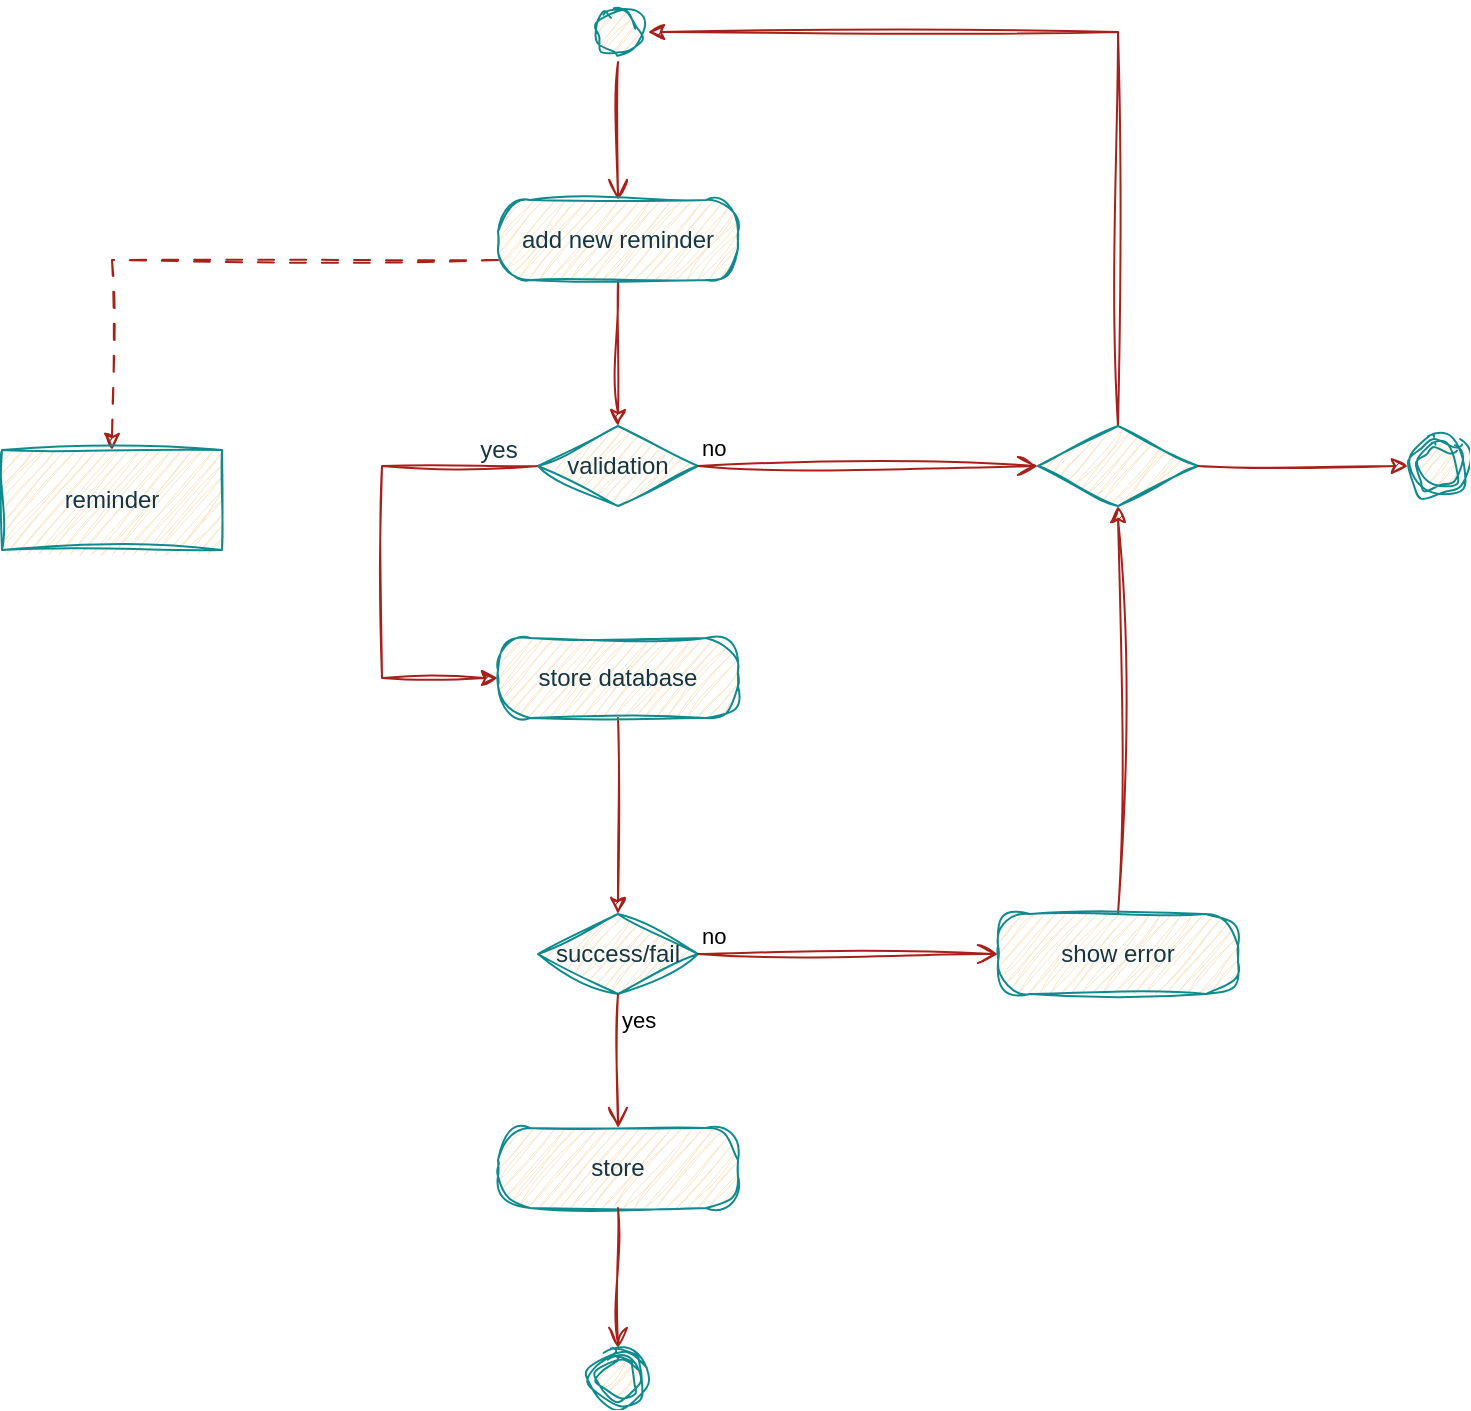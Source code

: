 <mxfile version="27.0.2" pages="2">
  <diagram name="add reminder" id="S51WuNuB3rBp9SWzMotl">
    <mxGraphModel dx="1186" dy="882" grid="0" gridSize="10" guides="1" tooltips="1" connect="1" arrows="1" fold="1" page="1" pageScale="1" pageWidth="850" pageHeight="1100" math="0" shadow="0">
      <root>
        <mxCell id="0" />
        <mxCell id="1" parent="0" />
        <mxCell id="h0wgKXjKfiH63UE4TRPY-8" value="" style="ellipse;html=1;shape=startState;fillColor=#FAE5C7;strokeColor=#0F8B8D;labelBackgroundColor=none;fontColor=#143642;sketch=1;curveFitting=1;jiggle=2;" vertex="1" parent="1">
          <mxGeometry x="373" y="32" width="30" height="30" as="geometry" />
        </mxCell>
        <mxCell id="h0wgKXjKfiH63UE4TRPY-9" value="" style="edgeStyle=orthogonalEdgeStyle;html=1;verticalAlign=bottom;endArrow=open;endSize=8;strokeColor=#A8201A;rounded=0;entryX=0.5;entryY=0;entryDx=0;entryDy=0;labelBackgroundColor=none;fontColor=default;sketch=1;curveFitting=1;jiggle=2;" edge="1" parent="1" source="h0wgKXjKfiH63UE4TRPY-8" target="h0wgKXjKfiH63UE4TRPY-12">
          <mxGeometry relative="1" as="geometry">
            <mxPoint x="388" y="122" as="targetPoint" />
          </mxGeometry>
        </mxCell>
        <mxCell id="h0wgKXjKfiH63UE4TRPY-10" style="edgeStyle=orthogonalEdgeStyle;rounded=0;orthogonalLoop=1;jettySize=auto;html=1;exitX=0;exitY=0.75;exitDx=0;exitDy=0;strokeColor=#A8201A;fontColor=default;fillColor=#FAE5C7;dashed=1;dashPattern=8 8;labelBackgroundColor=none;entryX=0.5;entryY=0;entryDx=0;entryDy=0;sketch=1;curveFitting=1;jiggle=2;" edge="1" parent="1" source="h0wgKXjKfiH63UE4TRPY-12" target="h0wgKXjKfiH63UE4TRPY-16">
          <mxGeometry relative="1" as="geometry">
            <mxPoint x="163" y="248" as="targetPoint" />
          </mxGeometry>
        </mxCell>
        <mxCell id="h0wgKXjKfiH63UE4TRPY-11" style="edgeStyle=orthogonalEdgeStyle;rounded=0;orthogonalLoop=1;jettySize=auto;html=1;exitX=0.5;exitY=1;exitDx=0;exitDy=0;entryX=0.5;entryY=0;entryDx=0;entryDy=0;strokeColor=#A8201A;fontColor=default;fillColor=#FAE5C7;labelBackgroundColor=none;sketch=1;curveFitting=1;jiggle=2;" edge="1" parent="1" source="h0wgKXjKfiH63UE4TRPY-12" target="h0wgKXjKfiH63UE4TRPY-14">
          <mxGeometry relative="1" as="geometry" />
        </mxCell>
        <mxCell id="h0wgKXjKfiH63UE4TRPY-12" value="add new reminder" style="rounded=1;whiteSpace=wrap;html=1;arcSize=40;fontColor=#143642;fillColor=#FAE5C7;strokeColor=#0F8B8D;labelBackgroundColor=none;sketch=1;curveFitting=1;jiggle=2;" vertex="1" parent="1">
          <mxGeometry x="328" y="131" width="120" height="40" as="geometry" />
        </mxCell>
        <mxCell id="h0wgKXjKfiH63UE4TRPY-13" style="edgeStyle=orthogonalEdgeStyle;rounded=0;orthogonalLoop=1;jettySize=auto;html=1;exitX=0;exitY=0.5;exitDx=0;exitDy=0;entryX=0;entryY=0.5;entryDx=0;entryDy=0;strokeColor=#A8201A;fontColor=default;fillColor=#FAE5C7;labelBackgroundColor=none;sketch=1;curveFitting=1;jiggle=2;" edge="1" parent="1" source="h0wgKXjKfiH63UE4TRPY-14" target="h0wgKXjKfiH63UE4TRPY-20">
          <mxGeometry relative="1" as="geometry">
            <Array as="points">
              <mxPoint x="270" y="264" />
              <mxPoint x="270" y="370" />
            </Array>
          </mxGeometry>
        </mxCell>
        <mxCell id="h0wgKXjKfiH63UE4TRPY-14" value="validation" style="rhombus;whiteSpace=wrap;html=1;fontColor=#143642;fillColor=#FAE5C7;strokeColor=#0F8B8D;labelBackgroundColor=none;sketch=1;curveFitting=1;jiggle=2;" vertex="1" parent="1">
          <mxGeometry x="348" y="244" width="80" height="40" as="geometry" />
        </mxCell>
        <mxCell id="h0wgKXjKfiH63UE4TRPY-15" value="no" style="edgeStyle=orthogonalEdgeStyle;html=1;align=left;verticalAlign=bottom;endArrow=open;endSize=8;strokeColor=#A8201A;rounded=0;fontColor=default;fillColor=#FAE5C7;labelBackgroundColor=none;sketch=1;curveFitting=1;jiggle=2;" edge="1" parent="1" source="h0wgKXjKfiH63UE4TRPY-14" target="h0wgKXjKfiH63UE4TRPY-18">
          <mxGeometry x="-1" relative="1" as="geometry">
            <mxPoint x="478" y="440" as="targetPoint" />
          </mxGeometry>
        </mxCell>
        <mxCell id="h0wgKXjKfiH63UE4TRPY-16" value="reminder" style="html=1;whiteSpace=wrap;strokeColor=#0F8B8D;fontColor=#143642;fillColor=#FAE5C7;labelBackgroundColor=none;sketch=1;curveFitting=1;jiggle=2;" vertex="1" parent="1">
          <mxGeometry x="80" y="256" width="110" height="50" as="geometry" />
        </mxCell>
        <mxCell id="h0wgKXjKfiH63UE4TRPY-17" style="edgeStyle=orthogonalEdgeStyle;rounded=0;orthogonalLoop=1;jettySize=auto;html=1;exitX=0.5;exitY=0;exitDx=0;exitDy=0;entryX=1;entryY=0.5;entryDx=0;entryDy=0;strokeColor=#A8201A;fontColor=default;fillColor=#FAE5C7;labelBackgroundColor=none;sketch=1;curveFitting=1;jiggle=2;" edge="1" parent="1" source="h0wgKXjKfiH63UE4TRPY-18" target="h0wgKXjKfiH63UE4TRPY-8">
          <mxGeometry relative="1" as="geometry" />
        </mxCell>
        <mxCell id="h0wgKXjKfiH63UE4TRPY-18" value="" style="rhombus;whiteSpace=wrap;html=1;fontColor=#143642;fillColor=#FAE5C7;strokeColor=#0F8B8D;labelBackgroundColor=none;sketch=1;curveFitting=1;jiggle=2;" vertex="1" parent="1">
          <mxGeometry x="598" y="244" width="80" height="40" as="geometry" />
        </mxCell>
        <mxCell id="h0wgKXjKfiH63UE4TRPY-19" style="edgeStyle=orthogonalEdgeStyle;rounded=0;orthogonalLoop=1;jettySize=auto;html=1;exitX=0.5;exitY=1;exitDx=0;exitDy=0;entryX=0.5;entryY=0;entryDx=0;entryDy=0;strokeColor=#A8201A;fontColor=default;fillColor=#FAE5C7;labelBackgroundColor=none;sketch=1;curveFitting=1;jiggle=2;" edge="1" parent="1" source="h0wgKXjKfiH63UE4TRPY-20" target="h0wgKXjKfiH63UE4TRPY-22">
          <mxGeometry relative="1" as="geometry" />
        </mxCell>
        <mxCell id="h0wgKXjKfiH63UE4TRPY-20" value="store database" style="rounded=1;whiteSpace=wrap;html=1;arcSize=40;fontColor=#143642;fillColor=#FAE5C7;strokeColor=#0F8B8D;labelBackgroundColor=none;sketch=1;curveFitting=1;jiggle=2;" vertex="1" parent="1">
          <mxGeometry x="328" y="350" width="120" height="40" as="geometry" />
        </mxCell>
        <mxCell id="h0wgKXjKfiH63UE4TRPY-21" value="yes" style="text;html=1;align=center;verticalAlign=middle;resizable=0;points=[];autosize=1;strokeColor=none;fillColor=none;fontColor=#143642;labelBackgroundColor=none;sketch=1;curveFitting=1;jiggle=2;" vertex="1" parent="1">
          <mxGeometry x="309" y="243" width="37" height="26" as="geometry" />
        </mxCell>
        <mxCell id="h0wgKXjKfiH63UE4TRPY-22" value="success/fail" style="rhombus;whiteSpace=wrap;html=1;fontColor=#143642;fillColor=#FAE5C7;strokeColor=#0F8B8D;labelBackgroundColor=none;sketch=1;curveFitting=1;jiggle=2;" vertex="1" parent="1">
          <mxGeometry x="348" y="488" width="80" height="40" as="geometry" />
        </mxCell>
        <mxCell id="h0wgKXjKfiH63UE4TRPY-23" value="no" style="edgeStyle=orthogonalEdgeStyle;html=1;align=left;verticalAlign=bottom;endArrow=open;endSize=8;strokeColor=#A8201A;rounded=0;fontColor=default;fillColor=#FAE5C7;entryX=0;entryY=0.5;entryDx=0;entryDy=0;labelBackgroundColor=none;sketch=1;curveFitting=1;jiggle=2;" edge="1" parent="1" source="h0wgKXjKfiH63UE4TRPY-22" target="h0wgKXjKfiH63UE4TRPY-26">
          <mxGeometry x="-1" relative="1" as="geometry">
            <mxPoint x="537" y="508" as="targetPoint" />
          </mxGeometry>
        </mxCell>
        <mxCell id="h0wgKXjKfiH63UE4TRPY-24" value="yes" style="edgeStyle=orthogonalEdgeStyle;html=1;align=left;verticalAlign=top;endArrow=open;endSize=8;strokeColor=#A8201A;rounded=0;fontColor=default;fillColor=#FAE5C7;entryX=0.5;entryY=0;entryDx=0;entryDy=0;labelBackgroundColor=none;sketch=1;curveFitting=1;jiggle=2;" edge="1" parent="1" source="h0wgKXjKfiH63UE4TRPY-22" target="h0wgKXjKfiH63UE4TRPY-27">
          <mxGeometry x="-1" relative="1" as="geometry">
            <mxPoint x="397" y="588" as="targetPoint" />
          </mxGeometry>
        </mxCell>
        <mxCell id="h0wgKXjKfiH63UE4TRPY-25" style="edgeStyle=orthogonalEdgeStyle;rounded=0;orthogonalLoop=1;jettySize=auto;html=1;exitX=0.5;exitY=0;exitDx=0;exitDy=0;entryX=0.5;entryY=1;entryDx=0;entryDy=0;strokeColor=#A8201A;fontColor=default;fillColor=#FAE5C7;labelBackgroundColor=none;sketch=1;curveFitting=1;jiggle=2;" edge="1" parent="1" source="h0wgKXjKfiH63UE4TRPY-26" target="h0wgKXjKfiH63UE4TRPY-18">
          <mxGeometry relative="1" as="geometry" />
        </mxCell>
        <mxCell id="h0wgKXjKfiH63UE4TRPY-26" value="show error" style="rounded=1;whiteSpace=wrap;html=1;arcSize=40;fontColor=#143642;fillColor=#FAE5C7;strokeColor=#0F8B8D;labelBackgroundColor=none;sketch=1;curveFitting=1;jiggle=2;" vertex="1" parent="1">
          <mxGeometry x="578" y="488" width="120" height="40" as="geometry" />
        </mxCell>
        <mxCell id="h0wgKXjKfiH63UE4TRPY-27" value="store" style="rounded=1;whiteSpace=wrap;html=1;arcSize=40;fontColor=#143642;fillColor=#FAE5C7;strokeColor=#0F8B8D;labelBackgroundColor=none;sketch=1;curveFitting=1;jiggle=2;" vertex="1" parent="1">
          <mxGeometry x="328" y="595" width="120" height="40" as="geometry" />
        </mxCell>
        <mxCell id="h0wgKXjKfiH63UE4TRPY-28" value="" style="edgeStyle=orthogonalEdgeStyle;html=1;verticalAlign=bottom;endArrow=open;endSize=8;strokeColor=#A8201A;rounded=0;fontColor=default;fillColor=#FAE5C7;entryX=0.5;entryY=0;entryDx=0;entryDy=0;labelBackgroundColor=none;sketch=1;curveFitting=1;jiggle=2;" edge="1" parent="1" source="h0wgKXjKfiH63UE4TRPY-27" target="h0wgKXjKfiH63UE4TRPY-29">
          <mxGeometry relative="1" as="geometry">
            <mxPoint x="397" y="695" as="targetPoint" />
          </mxGeometry>
        </mxCell>
        <mxCell id="h0wgKXjKfiH63UE4TRPY-29" value="" style="ellipse;html=1;shape=endState;fillColor=#FAE5C7;strokeColor=#0F8B8D;fontColor=#143642;labelBackgroundColor=none;sketch=1;curveFitting=1;jiggle=2;" vertex="1" parent="1">
          <mxGeometry x="373" y="705" width="30" height="30" as="geometry" />
        </mxCell>
        <mxCell id="h0wgKXjKfiH63UE4TRPY-30" style="edgeStyle=orthogonalEdgeStyle;rounded=0;orthogonalLoop=1;jettySize=auto;html=1;exitX=1;exitY=0.5;exitDx=0;exitDy=0;entryX=0;entryY=0.5;entryDx=0;entryDy=0;strokeColor=#A8201A;fontColor=default;fillColor=#FAE5C7;labelBackgroundColor=none;sketch=1;curveFitting=1;jiggle=2;" edge="1" parent="1" source="h0wgKXjKfiH63UE4TRPY-18" target="h0wgKXjKfiH63UE4TRPY-31">
          <mxGeometry relative="1" as="geometry">
            <mxPoint x="783" y="263.67" as="targetPoint" />
          </mxGeometry>
        </mxCell>
        <mxCell id="h0wgKXjKfiH63UE4TRPY-31" value="" style="ellipse;html=1;shape=endState;fillColor=#FAE5C7;strokeColor=#0F8B8D;fontColor=#143642;labelBackgroundColor=none;sketch=1;curveFitting=1;jiggle=2;" vertex="1" parent="1">
          <mxGeometry x="783" y="249" width="30" height="30" as="geometry" />
        </mxCell>
      </root>
    </mxGraphModel>
  </diagram>
  <diagram id="6638RKuVCDm9NdnaXI23" name="notification reminder">
    <mxGraphModel dx="1186" dy="882" grid="0" gridSize="10" guides="1" tooltips="1" connect="1" arrows="1" fold="1" page="1" pageScale="1" pageWidth="850" pageHeight="1100" math="0" shadow="0">
      <root>
        <mxCell id="0" />
        <mxCell id="1" parent="0" />
        <mxCell id="pcmMqISbas1DYcT_g2yG-1" value="" style="ellipse;html=1;shape=startState;fillColor=#FAE5C7;strokeColor=#0F8B8D;labelBackgroundColor=none;fontColor=#143642;sketch=1;curveFitting=1;jiggle=2;" vertex="1" parent="1">
          <mxGeometry x="373" y="32" width="30" height="30" as="geometry" />
        </mxCell>
        <mxCell id="pcmMqISbas1DYcT_g2yG-2" value="" style="edgeStyle=orthogonalEdgeStyle;html=1;verticalAlign=bottom;endArrow=open;endSize=8;strokeColor=#A8201A;rounded=0;entryX=0.5;entryY=0;entryDx=0;entryDy=0;labelBackgroundColor=none;fontColor=default;sketch=1;curveFitting=1;jiggle=2;" edge="1" parent="1" source="pcmMqISbas1DYcT_g2yG-1" target="pcmMqISbas1DYcT_g2yG-5">
          <mxGeometry relative="1" as="geometry">
            <mxPoint x="388" y="122" as="targetPoint" />
          </mxGeometry>
        </mxCell>
        <mxCell id="pcmMqISbas1DYcT_g2yG-4" style="edgeStyle=orthogonalEdgeStyle;rounded=0;orthogonalLoop=1;jettySize=auto;html=1;exitX=0.5;exitY=1;exitDx=0;exitDy=0;entryX=0.5;entryY=0;entryDx=0;entryDy=0;strokeColor=#A8201A;fontColor=default;fillColor=#FAE5C7;labelBackgroundColor=none;sketch=1;curveFitting=1;jiggle=2;" edge="1" parent="1" source="pcmMqISbas1DYcT_g2yG-5" target="pcmMqISbas1DYcT_g2yG-7">
          <mxGeometry relative="1" as="geometry" />
        </mxCell>
        <mxCell id="pcmMqISbas1DYcT_g2yG-5" value="notification reminder" style="rounded=1;whiteSpace=wrap;html=1;arcSize=40;fontColor=#143642;fillColor=#FAE5C7;strokeColor=#0F8B8D;labelBackgroundColor=none;sketch=1;curveFitting=1;jiggle=2;" vertex="1" parent="1">
          <mxGeometry x="328" y="131" width="120" height="40" as="geometry" />
        </mxCell>
        <mxCell id="pcmMqISbas1DYcT_g2yG-6" style="edgeStyle=orthogonalEdgeStyle;rounded=0;orthogonalLoop=1;jettySize=auto;html=1;exitX=0;exitY=0.5;exitDx=0;exitDy=0;entryX=0;entryY=0.5;entryDx=0;entryDy=0;strokeColor=#A8201A;fontColor=default;fillColor=#FAE5C7;labelBackgroundColor=none;sketch=1;curveFitting=1;jiggle=2;" edge="1" parent="1" source="pcmMqISbas1DYcT_g2yG-7" target="pcmMqISbas1DYcT_g2yG-13">
          <mxGeometry relative="1" as="geometry">
            <Array as="points">
              <mxPoint x="270" y="264" />
              <mxPoint x="270" y="370" />
            </Array>
          </mxGeometry>
        </mxCell>
        <mxCell id="pcmMqISbas1DYcT_g2yG-7" value="validation" style="rhombus;whiteSpace=wrap;html=1;fontColor=#143642;fillColor=#FAE5C7;strokeColor=#0F8B8D;labelBackgroundColor=none;sketch=1;curveFitting=1;jiggle=2;" vertex="1" parent="1">
          <mxGeometry x="348" y="244" width="80" height="40" as="geometry" />
        </mxCell>
        <mxCell id="pcmMqISbas1DYcT_g2yG-8" value="reminder again" style="edgeStyle=orthogonalEdgeStyle;html=1;align=left;verticalAlign=bottom;endArrow=open;endSize=8;strokeColor=#A8201A;rounded=0;fontColor=default;fillColor=#FAE5C7;labelBackgroundColor=none;exitX=1;exitY=0.5;exitDx=0;exitDy=0;sketch=1;curveFitting=1;jiggle=2;" edge="1" parent="1" source="pcmMqISbas1DYcT_g2yG-7" target="pcmMqISbas1DYcT_g2yG-30">
          <mxGeometry x="-1" relative="1" as="geometry">
            <mxPoint x="478" y="440" as="targetPoint" />
            <Array as="points">
              <mxPoint x="535" y="264" />
            </Array>
          </mxGeometry>
        </mxCell>
        <mxCell id="pcmMqISbas1DYcT_g2yG-12" style="edgeStyle=orthogonalEdgeStyle;rounded=0;orthogonalLoop=1;jettySize=auto;html=1;exitX=0.5;exitY=1;exitDx=0;exitDy=0;entryX=0.5;entryY=0;entryDx=0;entryDy=0;strokeColor=#A8201A;fontColor=default;fillColor=#FAE5C7;labelBackgroundColor=none;sketch=1;curveFitting=1;jiggle=2;" edge="1" parent="1" source="pcmMqISbas1DYcT_g2yG-13" target="pcmMqISbas1DYcT_g2yG-15">
          <mxGeometry relative="1" as="geometry" />
        </mxCell>
        <mxCell id="pcmMqISbas1DYcT_g2yG-13" value="update database" style="rounded=1;whiteSpace=wrap;html=1;arcSize=40;fontColor=#143642;fillColor=#FAE5C7;strokeColor=#0F8B8D;labelBackgroundColor=none;sketch=1;curveFitting=1;jiggle=2;" vertex="1" parent="1">
          <mxGeometry x="328" y="350" width="120" height="40" as="geometry" />
        </mxCell>
        <mxCell id="pcmMqISbas1DYcT_g2yG-14" value="accept" style="text;html=1;align=center;verticalAlign=middle;resizable=0;points=[];autosize=1;strokeColor=none;fillColor=none;fontColor=#143642;labelBackgroundColor=none;sketch=1;curveFitting=1;jiggle=2;" vertex="1" parent="1">
          <mxGeometry x="301" y="243" width="53" height="26" as="geometry" />
        </mxCell>
        <mxCell id="pcmMqISbas1DYcT_g2yG-15" value="success/fail" style="rhombus;whiteSpace=wrap;html=1;fontColor=#143642;fillColor=#FAE5C7;strokeColor=#0F8B8D;labelBackgroundColor=none;sketch=1;curveFitting=1;jiggle=2;" vertex="1" parent="1">
          <mxGeometry x="348" y="488" width="80" height="40" as="geometry" />
        </mxCell>
        <mxCell id="pcmMqISbas1DYcT_g2yG-16" value="no" style="edgeStyle=orthogonalEdgeStyle;html=1;align=left;verticalAlign=bottom;endArrow=open;endSize=8;strokeColor=#A8201A;rounded=0;fontColor=default;fillColor=#FAE5C7;labelBackgroundColor=none;entryX=1;entryY=0.5;entryDx=0;entryDy=0;sketch=1;curveFitting=1;jiggle=2;" edge="1" parent="1" source="pcmMqISbas1DYcT_g2yG-15" target="pcmMqISbas1DYcT_g2yG-5">
          <mxGeometry x="-1" relative="1" as="geometry">
            <mxPoint x="614" y="124" as="targetPoint" />
            <Array as="points">
              <mxPoint x="835" y="508" />
              <mxPoint x="835" y="151" />
            </Array>
          </mxGeometry>
        </mxCell>
        <mxCell id="pcmMqISbas1DYcT_g2yG-17" value="yes" style="edgeStyle=orthogonalEdgeStyle;html=1;align=left;verticalAlign=top;endArrow=open;endSize=8;strokeColor=#A8201A;rounded=0;fontColor=default;fillColor=#FAE5C7;entryX=0.5;entryY=0;entryDx=0;entryDy=0;labelBackgroundColor=none;sketch=1;curveFitting=1;jiggle=2;" edge="1" parent="1" source="pcmMqISbas1DYcT_g2yG-15" target="pcmMqISbas1DYcT_g2yG-20">
          <mxGeometry x="-1" relative="1" as="geometry">
            <mxPoint x="397" y="588" as="targetPoint" />
          </mxGeometry>
        </mxCell>
        <mxCell id="pcmMqISbas1DYcT_g2yG-20" value="updated" style="rounded=1;whiteSpace=wrap;html=1;arcSize=40;fontColor=#143642;fillColor=#FAE5C7;strokeColor=#0F8B8D;labelBackgroundColor=none;sketch=1;curveFitting=1;jiggle=2;" vertex="1" parent="1">
          <mxGeometry x="328" y="595" width="120" height="40" as="geometry" />
        </mxCell>
        <mxCell id="pcmMqISbas1DYcT_g2yG-21" value="" style="edgeStyle=orthogonalEdgeStyle;html=1;verticalAlign=bottom;endArrow=open;endSize=8;strokeColor=#A8201A;rounded=0;fontColor=default;fillColor=#FAE5C7;entryX=0.5;entryY=0;entryDx=0;entryDy=0;labelBackgroundColor=none;sketch=1;curveFitting=1;jiggle=2;" edge="1" parent="1" source="pcmMqISbas1DYcT_g2yG-20" target="pcmMqISbas1DYcT_g2yG-22">
          <mxGeometry relative="1" as="geometry">
            <mxPoint x="397" y="695" as="targetPoint" />
          </mxGeometry>
        </mxCell>
        <mxCell id="pcmMqISbas1DYcT_g2yG-22" value="" style="ellipse;html=1;shape=endState;fillColor=#FAE5C7;strokeColor=#0F8B8D;fontColor=#143642;labelBackgroundColor=none;sketch=1;curveFitting=1;jiggle=2;" vertex="1" parent="1">
          <mxGeometry x="373" y="705" width="30" height="30" as="geometry" />
        </mxCell>
        <mxCell id="pcmMqISbas1DYcT_g2yG-34" style="edgeStyle=orthogonalEdgeStyle;rounded=0;orthogonalLoop=1;jettySize=auto;html=1;exitX=0.5;exitY=0;exitDx=0;exitDy=0;entryX=1;entryY=0.5;entryDx=0;entryDy=0;strokeColor=#A8201A;fontColor=default;fillColor=#FAE5C7;labelBackgroundColor=none;sketch=1;curveFitting=1;jiggle=2;" edge="1" parent="1" source="pcmMqISbas1DYcT_g2yG-26" target="pcmMqISbas1DYcT_g2yG-5">
          <mxGeometry relative="1" as="geometry" />
        </mxCell>
        <mxCell id="pcmMqISbas1DYcT_g2yG-26" value="" style="shape=collate;whiteSpace=wrap;html=1;strokeColor=#0F8B8D;fontColor=#143642;fillColor=#FAE5C7;labelBackgroundColor=none;sketch=1;curveFitting=1;jiggle=2;" vertex="1" parent="1">
          <mxGeometry x="661" y="329" width="80" height="80" as="geometry" />
        </mxCell>
        <mxCell id="pcmMqISbas1DYcT_g2yG-32" style="edgeStyle=orthogonalEdgeStyle;rounded=0;orthogonalLoop=1;jettySize=auto;html=1;exitX=0.25;exitY=0.5;exitDx=0;exitDy=0;exitPerimeter=0;entryX=1;entryY=0.5;entryDx=0;entryDy=0;strokeColor=#A8201A;fontColor=default;fillColor=#FAE5C7;labelBackgroundColor=none;sketch=1;curveFitting=1;jiggle=2;" edge="1" parent="1" source="pcmMqISbas1DYcT_g2yG-30" target="pcmMqISbas1DYcT_g2yG-13">
          <mxGeometry relative="1" as="geometry" />
        </mxCell>
        <mxCell id="pcmMqISbas1DYcT_g2yG-33" style="edgeStyle=orthogonalEdgeStyle;rounded=0;orthogonalLoop=1;jettySize=auto;html=1;exitX=0.75;exitY=0.5;exitDx=0;exitDy=0;exitPerimeter=0;entryX=0;entryY=0.5;entryDx=0;entryDy=0;strokeColor=#A8201A;fontColor=default;fillColor=#FAE5C7;labelBackgroundColor=none;sketch=1;curveFitting=1;jiggle=2;" edge="1" parent="1" source="pcmMqISbas1DYcT_g2yG-30" target="pcmMqISbas1DYcT_g2yG-26">
          <mxGeometry relative="1" as="geometry">
            <Array as="points">
              <mxPoint x="591" y="370" />
            </Array>
          </mxGeometry>
        </mxCell>
        <mxCell id="pcmMqISbas1DYcT_g2yG-30" value="" style="shape=line;html=1;strokeWidth=6;strokeColor=#0F8B8D;fontColor=#143642;fillColor=#FAE5C7;labelBackgroundColor=none;sketch=1;curveFitting=1;jiggle=2;" vertex="1" parent="1">
          <mxGeometry x="441" y="304" width="200" height="10" as="geometry" />
        </mxCell>
      </root>
    </mxGraphModel>
  </diagram>
</mxfile>

